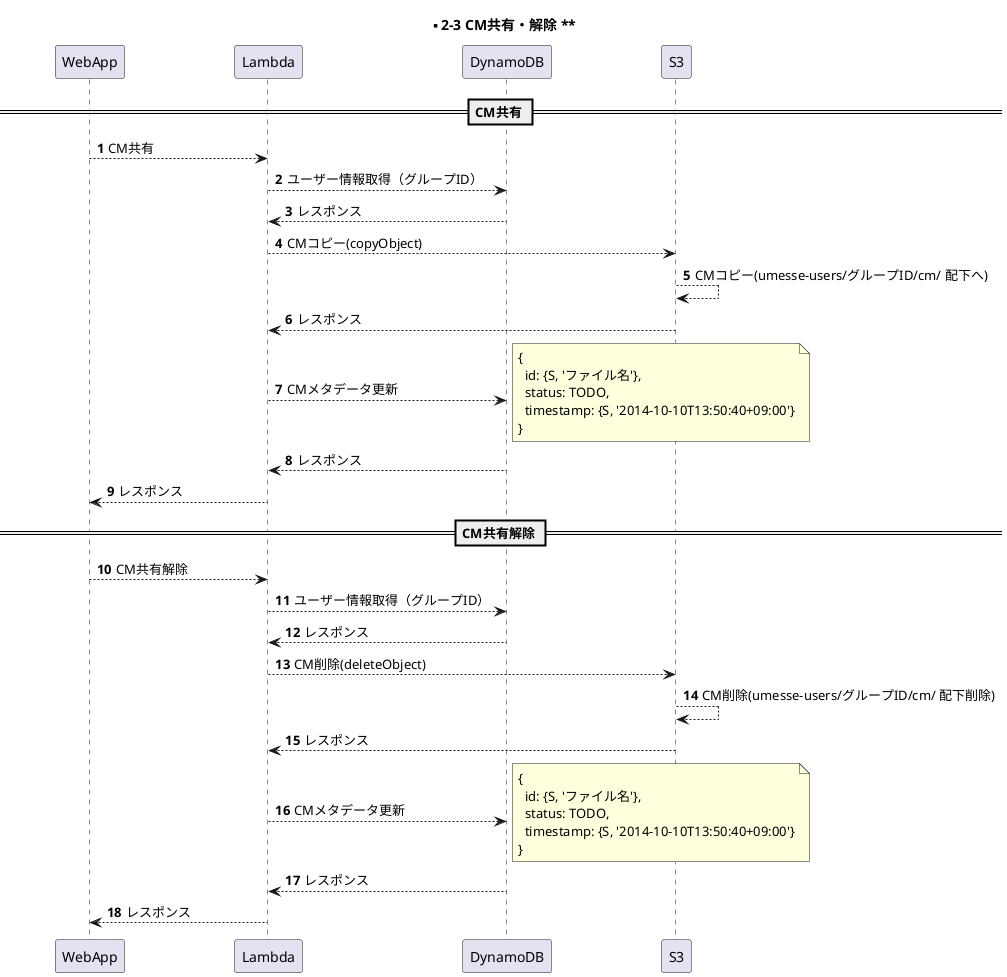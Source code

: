 @startuml s2-3

participant WebApp order 1
participant Lambda order 2
participant DynamoDB order 3
participant S3 order 4
skinparam ParticipantPadding 50
autonumber

title ** 2-3 CM共有・解除 **

== CM共有 ==
WebApp --> Lambda: CM共有
Lambda --> DynamoDB: ユーザー情報取得（グループID）
Lambda <-- DynamoDB: レスポンス
Lambda --> S3: CMコピー(copyObject)
S3 --> S3: CMコピー(umesse-users/グループID/cm/ 配下へ)
Lambda <-- S3: レスポンス
Lambda --> DynamoDB: CMメタデータ更新
note right
{
  id: {S, 'ファイル名'},
  status: TODO,
  timestamp: {S, '2014-10-10T13:50:40+09:00'}
}
end note
Lambda <-- DynamoDB: レスポンス
WebApp <-- Lambda: レスポンス

== CM共有解除 ==
WebApp --> Lambda: CM共有解除
Lambda --> DynamoDB: ユーザー情報取得（グループID）
Lambda <-- DynamoDB: レスポンス
Lambda --> S3: CM削除(deleteObject)
S3 --> S3: CM削除(umesse-users/グループID/cm/ 配下削除)
Lambda <-- S3: レスポンス
Lambda --> DynamoDB: CMメタデータ更新
note right
{
  id: {S, 'ファイル名'},
  status: TODO,
  timestamp: {S, '2014-10-10T13:50:40+09:00'}
}
end note
Lambda <-- DynamoDB: レスポンス
WebApp <-- Lambda: レスポンス

@enduml